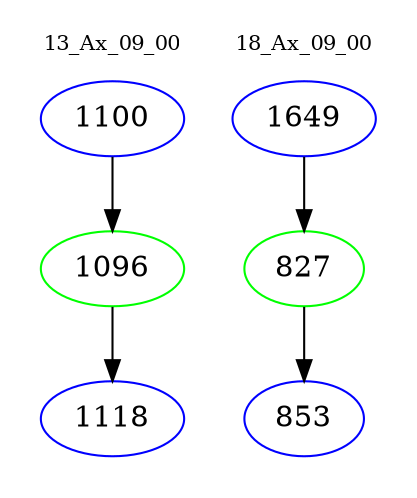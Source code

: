 digraph{
subgraph cluster_0 {
color = white
label = "13_Ax_09_00";
fontsize=10;
T0_1100 [label="1100", color="blue"]
T0_1100 -> T0_1096 [color="black"]
T0_1096 [label="1096", color="green"]
T0_1096 -> T0_1118 [color="black"]
T0_1118 [label="1118", color="blue"]
}
subgraph cluster_1 {
color = white
label = "18_Ax_09_00";
fontsize=10;
T1_1649 [label="1649", color="blue"]
T1_1649 -> T1_827 [color="black"]
T1_827 [label="827", color="green"]
T1_827 -> T1_853 [color="black"]
T1_853 [label="853", color="blue"]
}
}
